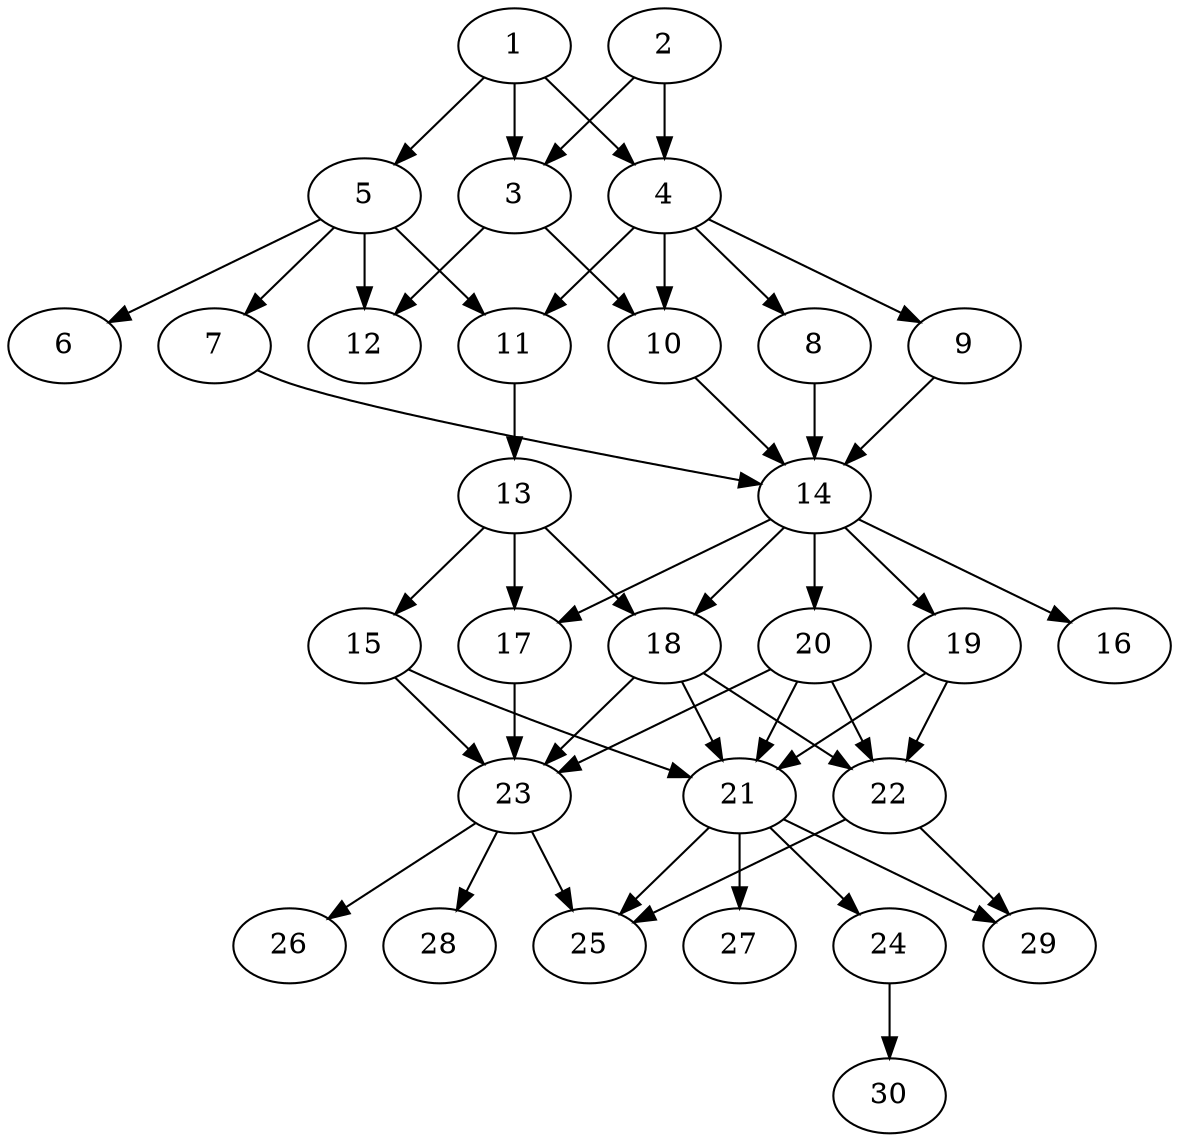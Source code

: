 // DAG automatically generated by daggen at Thu Oct  3 14:04:18 2019
// ./daggen --dot -n 30 --ccr 0.5 --fat 0.5 --regular 0.5 --density 0.7 --mindata 5242880 --maxdata 52428800 
digraph G {
  1 [size="94623744", alpha="0.05", expect_size="47311872"] 
  1 -> 3 [size ="47311872"]
  1 -> 4 [size ="47311872"]
  1 -> 5 [size ="47311872"]
  2 [size="15757312", alpha="0.15", expect_size="7878656"] 
  2 -> 3 [size ="7878656"]
  2 -> 4 [size ="7878656"]
  3 [size="38033408", alpha="0.14", expect_size="19016704"] 
  3 -> 10 [size ="19016704"]
  3 -> 12 [size ="19016704"]
  4 [size="16656384", alpha="0.04", expect_size="8328192"] 
  4 -> 8 [size ="8328192"]
  4 -> 9 [size ="8328192"]
  4 -> 10 [size ="8328192"]
  4 -> 11 [size ="8328192"]
  5 [size="65892352", alpha="0.18", expect_size="32946176"] 
  5 -> 6 [size ="32946176"]
  5 -> 7 [size ="32946176"]
  5 -> 11 [size ="32946176"]
  5 -> 12 [size ="32946176"]
  6 [size="61921280", alpha="0.12", expect_size="30960640"] 
  7 [size="29362176", alpha="0.02", expect_size="14681088"] 
  7 -> 14 [size ="14681088"]
  8 [size="17012736", alpha="0.03", expect_size="8506368"] 
  8 -> 14 [size ="8506368"]
  9 [size="41932800", alpha="0.04", expect_size="20966400"] 
  9 -> 14 [size ="20966400"]
  10 [size="29693952", alpha="0.19", expect_size="14846976"] 
  10 -> 14 [size ="14846976"]
  11 [size="93247488", alpha="0.14", expect_size="46623744"] 
  11 -> 13 [size ="46623744"]
  12 [size="23990272", alpha="0.10", expect_size="11995136"] 
  13 [size="96278528", alpha="0.19", expect_size="48139264"] 
  13 -> 15 [size ="48139264"]
  13 -> 17 [size ="48139264"]
  13 -> 18 [size ="48139264"]
  14 [size="68771840", alpha="0.01", expect_size="34385920"] 
  14 -> 16 [size ="34385920"]
  14 -> 17 [size ="34385920"]
  14 -> 18 [size ="34385920"]
  14 -> 19 [size ="34385920"]
  14 -> 20 [size ="34385920"]
  15 [size="87089152", alpha="0.15", expect_size="43544576"] 
  15 -> 21 [size ="43544576"]
  15 -> 23 [size ="43544576"]
  16 [size="78927872", alpha="0.03", expect_size="39463936"] 
  17 [size="40790016", alpha="0.01", expect_size="20395008"] 
  17 -> 23 [size ="20395008"]
  18 [size="47869952", alpha="0.08", expect_size="23934976"] 
  18 -> 21 [size ="23934976"]
  18 -> 22 [size ="23934976"]
  18 -> 23 [size ="23934976"]
  19 [size="63451136", alpha="0.13", expect_size="31725568"] 
  19 -> 21 [size ="31725568"]
  19 -> 22 [size ="31725568"]
  20 [size="84389888", alpha="0.01", expect_size="42194944"] 
  20 -> 21 [size ="42194944"]
  20 -> 22 [size ="42194944"]
  20 -> 23 [size ="42194944"]
  21 [size="77424640", alpha="0.07", expect_size="38712320"] 
  21 -> 24 [size ="38712320"]
  21 -> 25 [size ="38712320"]
  21 -> 27 [size ="38712320"]
  21 -> 29 [size ="38712320"]
  22 [size="48918528", alpha="0.14", expect_size="24459264"] 
  22 -> 25 [size ="24459264"]
  22 -> 29 [size ="24459264"]
  23 [size="95176704", alpha="0.07", expect_size="47588352"] 
  23 -> 25 [size ="47588352"]
  23 -> 26 [size ="47588352"]
  23 -> 28 [size ="47588352"]
  24 [size="92356608", alpha="0.01", expect_size="46178304"] 
  24 -> 30 [size ="46178304"]
  25 [size="97933312", alpha="0.07", expect_size="48966656"] 
  26 [size="73588736", alpha="0.03", expect_size="36794368"] 
  27 [size="85596160", alpha="0.04", expect_size="42798080"] 
  28 [size="91940864", alpha="0.06", expect_size="45970432"] 
  29 [size="35708928", alpha="0.15", expect_size="17854464"] 
  30 [size="96880640", alpha="0.08", expect_size="48440320"] 
}
